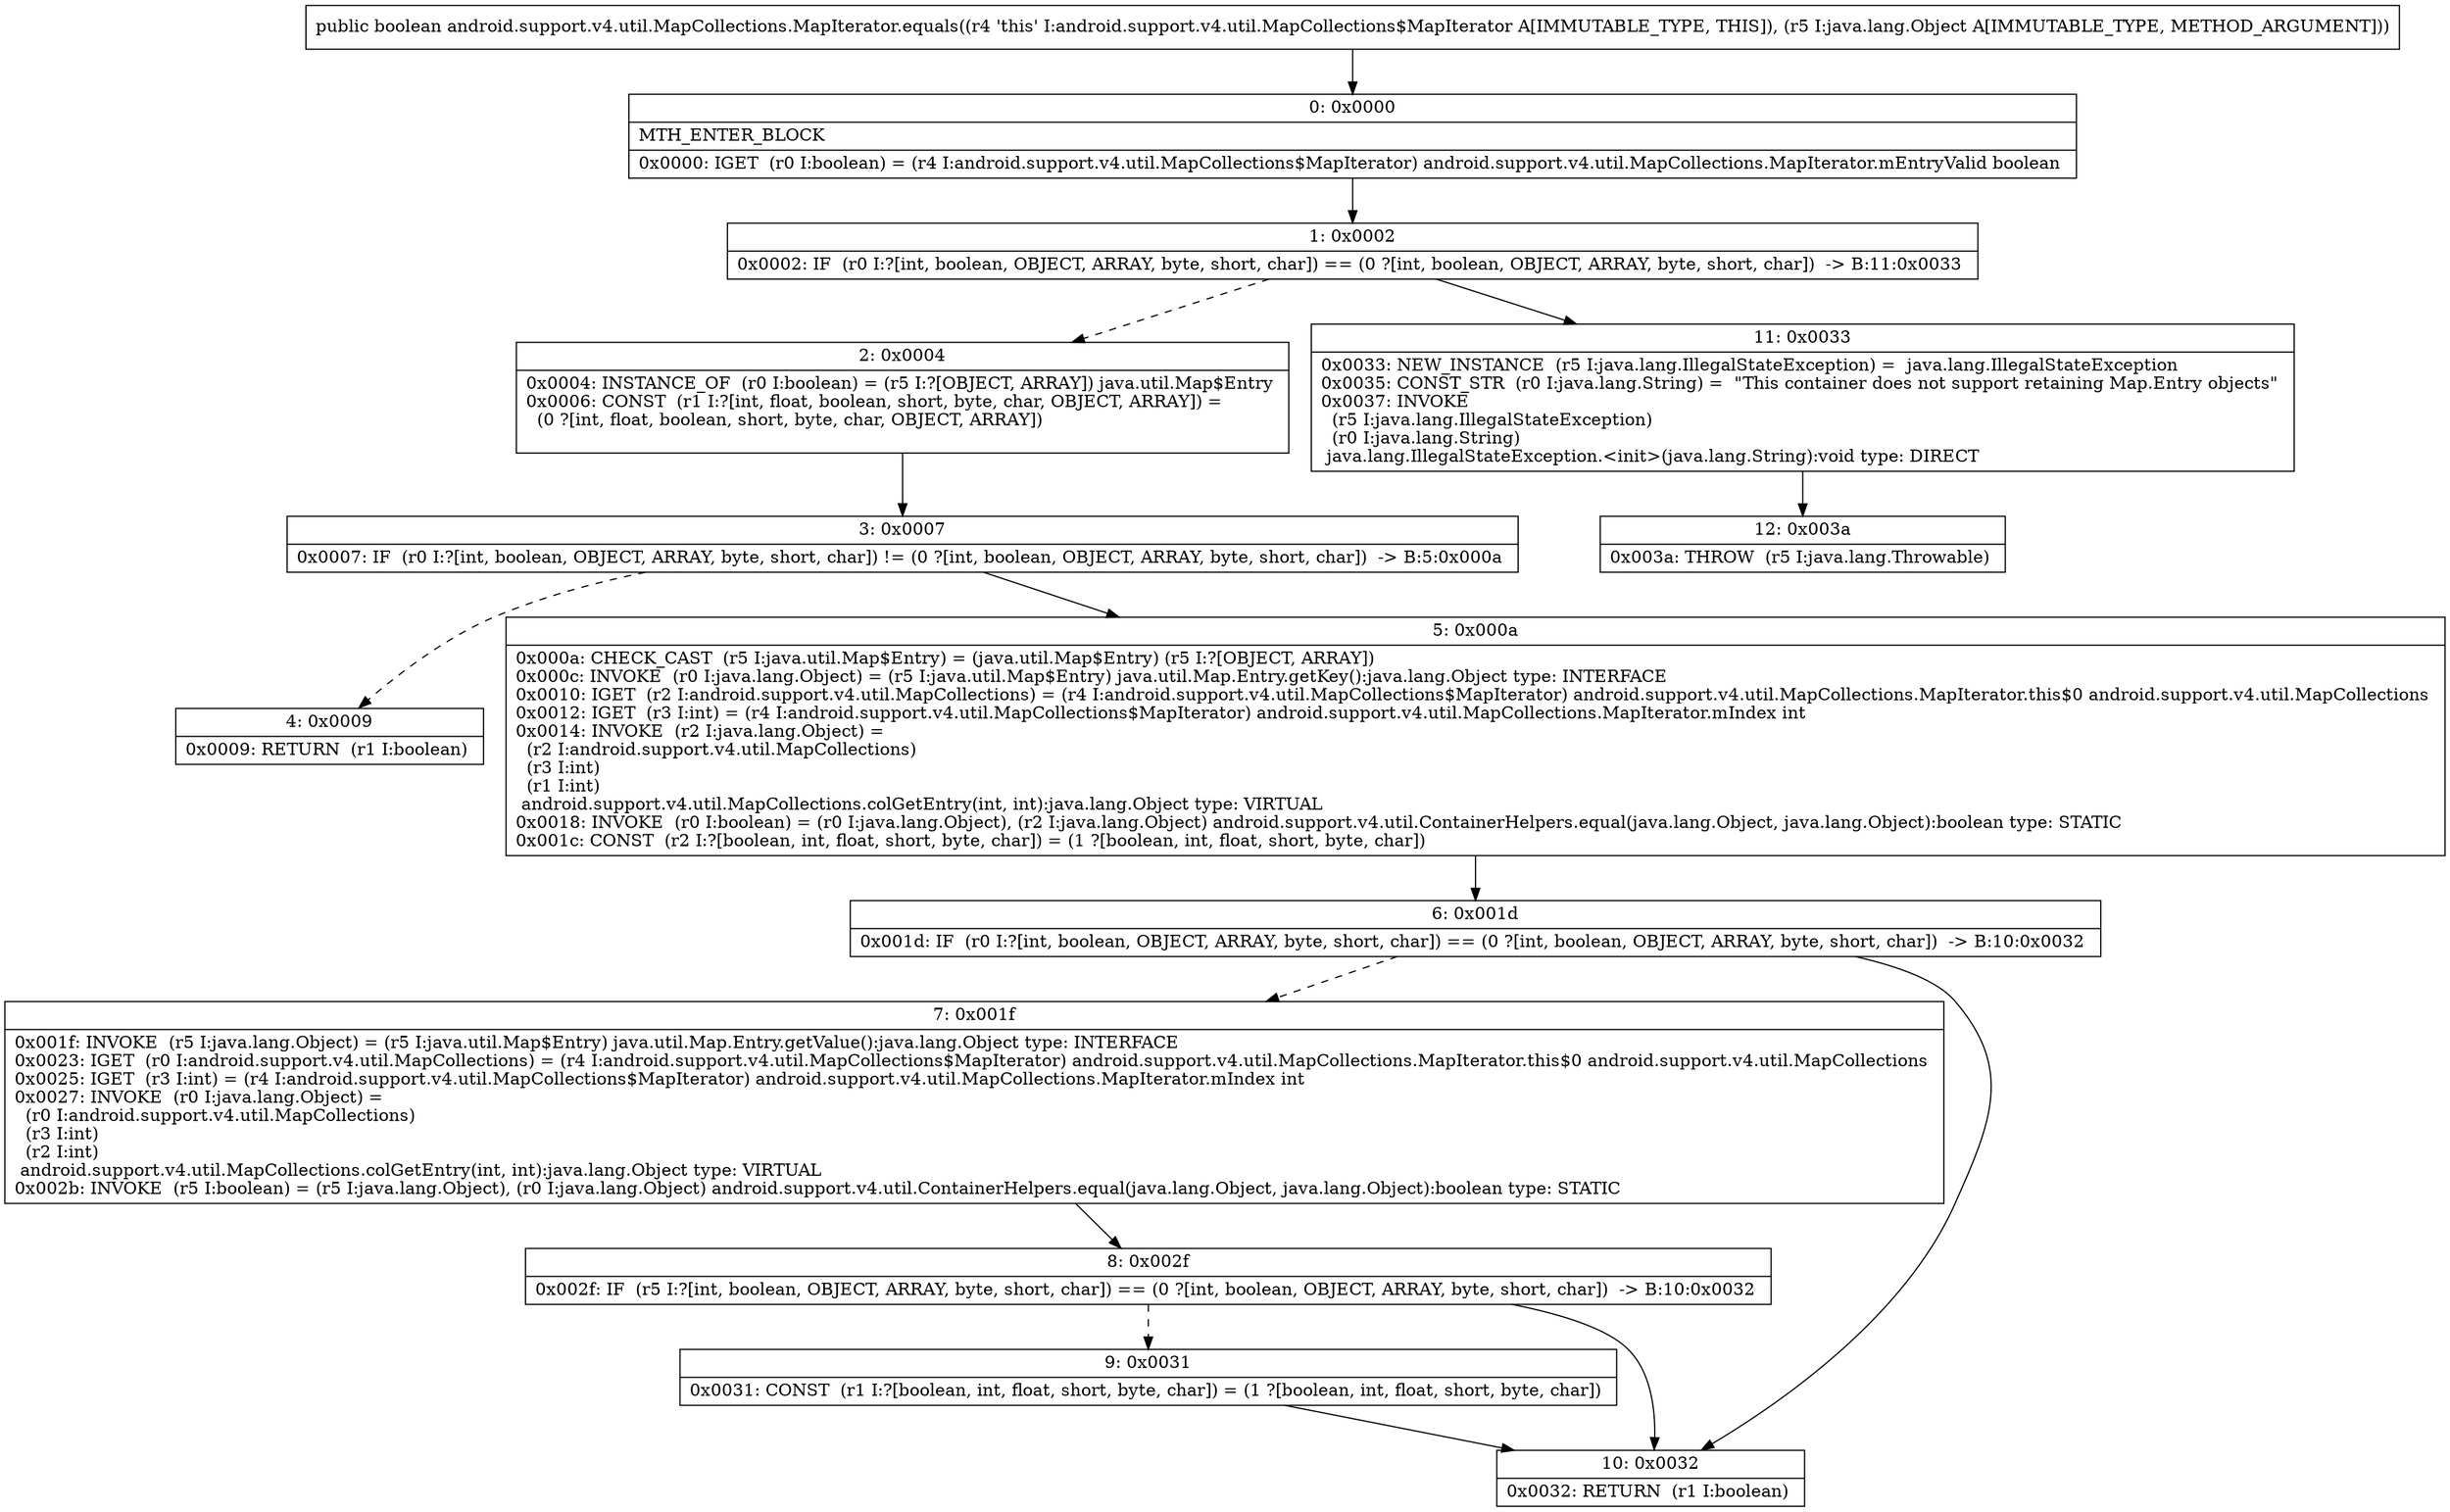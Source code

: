 digraph "CFG forandroid.support.v4.util.MapCollections.MapIterator.equals(Ljava\/lang\/Object;)Z" {
Node_0 [shape=record,label="{0\:\ 0x0000|MTH_ENTER_BLOCK\l|0x0000: IGET  (r0 I:boolean) = (r4 I:android.support.v4.util.MapCollections$MapIterator) android.support.v4.util.MapCollections.MapIterator.mEntryValid boolean \l}"];
Node_1 [shape=record,label="{1\:\ 0x0002|0x0002: IF  (r0 I:?[int, boolean, OBJECT, ARRAY, byte, short, char]) == (0 ?[int, boolean, OBJECT, ARRAY, byte, short, char])  \-\> B:11:0x0033 \l}"];
Node_2 [shape=record,label="{2\:\ 0x0004|0x0004: INSTANCE_OF  (r0 I:boolean) = (r5 I:?[OBJECT, ARRAY]) java.util.Map$Entry \l0x0006: CONST  (r1 I:?[int, float, boolean, short, byte, char, OBJECT, ARRAY]) = \l  (0 ?[int, float, boolean, short, byte, char, OBJECT, ARRAY])\l \l}"];
Node_3 [shape=record,label="{3\:\ 0x0007|0x0007: IF  (r0 I:?[int, boolean, OBJECT, ARRAY, byte, short, char]) != (0 ?[int, boolean, OBJECT, ARRAY, byte, short, char])  \-\> B:5:0x000a \l}"];
Node_4 [shape=record,label="{4\:\ 0x0009|0x0009: RETURN  (r1 I:boolean) \l}"];
Node_5 [shape=record,label="{5\:\ 0x000a|0x000a: CHECK_CAST  (r5 I:java.util.Map$Entry) = (java.util.Map$Entry) (r5 I:?[OBJECT, ARRAY]) \l0x000c: INVOKE  (r0 I:java.lang.Object) = (r5 I:java.util.Map$Entry) java.util.Map.Entry.getKey():java.lang.Object type: INTERFACE \l0x0010: IGET  (r2 I:android.support.v4.util.MapCollections) = (r4 I:android.support.v4.util.MapCollections$MapIterator) android.support.v4.util.MapCollections.MapIterator.this$0 android.support.v4.util.MapCollections \l0x0012: IGET  (r3 I:int) = (r4 I:android.support.v4.util.MapCollections$MapIterator) android.support.v4.util.MapCollections.MapIterator.mIndex int \l0x0014: INVOKE  (r2 I:java.lang.Object) = \l  (r2 I:android.support.v4.util.MapCollections)\l  (r3 I:int)\l  (r1 I:int)\l android.support.v4.util.MapCollections.colGetEntry(int, int):java.lang.Object type: VIRTUAL \l0x0018: INVOKE  (r0 I:boolean) = (r0 I:java.lang.Object), (r2 I:java.lang.Object) android.support.v4.util.ContainerHelpers.equal(java.lang.Object, java.lang.Object):boolean type: STATIC \l0x001c: CONST  (r2 I:?[boolean, int, float, short, byte, char]) = (1 ?[boolean, int, float, short, byte, char]) \l}"];
Node_6 [shape=record,label="{6\:\ 0x001d|0x001d: IF  (r0 I:?[int, boolean, OBJECT, ARRAY, byte, short, char]) == (0 ?[int, boolean, OBJECT, ARRAY, byte, short, char])  \-\> B:10:0x0032 \l}"];
Node_7 [shape=record,label="{7\:\ 0x001f|0x001f: INVOKE  (r5 I:java.lang.Object) = (r5 I:java.util.Map$Entry) java.util.Map.Entry.getValue():java.lang.Object type: INTERFACE \l0x0023: IGET  (r0 I:android.support.v4.util.MapCollections) = (r4 I:android.support.v4.util.MapCollections$MapIterator) android.support.v4.util.MapCollections.MapIterator.this$0 android.support.v4.util.MapCollections \l0x0025: IGET  (r3 I:int) = (r4 I:android.support.v4.util.MapCollections$MapIterator) android.support.v4.util.MapCollections.MapIterator.mIndex int \l0x0027: INVOKE  (r0 I:java.lang.Object) = \l  (r0 I:android.support.v4.util.MapCollections)\l  (r3 I:int)\l  (r2 I:int)\l android.support.v4.util.MapCollections.colGetEntry(int, int):java.lang.Object type: VIRTUAL \l0x002b: INVOKE  (r5 I:boolean) = (r5 I:java.lang.Object), (r0 I:java.lang.Object) android.support.v4.util.ContainerHelpers.equal(java.lang.Object, java.lang.Object):boolean type: STATIC \l}"];
Node_8 [shape=record,label="{8\:\ 0x002f|0x002f: IF  (r5 I:?[int, boolean, OBJECT, ARRAY, byte, short, char]) == (0 ?[int, boolean, OBJECT, ARRAY, byte, short, char])  \-\> B:10:0x0032 \l}"];
Node_9 [shape=record,label="{9\:\ 0x0031|0x0031: CONST  (r1 I:?[boolean, int, float, short, byte, char]) = (1 ?[boolean, int, float, short, byte, char]) \l}"];
Node_10 [shape=record,label="{10\:\ 0x0032|0x0032: RETURN  (r1 I:boolean) \l}"];
Node_11 [shape=record,label="{11\:\ 0x0033|0x0033: NEW_INSTANCE  (r5 I:java.lang.IllegalStateException) =  java.lang.IllegalStateException \l0x0035: CONST_STR  (r0 I:java.lang.String) =  \"This container does not support retaining Map.Entry objects\" \l0x0037: INVOKE  \l  (r5 I:java.lang.IllegalStateException)\l  (r0 I:java.lang.String)\l java.lang.IllegalStateException.\<init\>(java.lang.String):void type: DIRECT \l}"];
Node_12 [shape=record,label="{12\:\ 0x003a|0x003a: THROW  (r5 I:java.lang.Throwable) \l}"];
MethodNode[shape=record,label="{public boolean android.support.v4.util.MapCollections.MapIterator.equals((r4 'this' I:android.support.v4.util.MapCollections$MapIterator A[IMMUTABLE_TYPE, THIS]), (r5 I:java.lang.Object A[IMMUTABLE_TYPE, METHOD_ARGUMENT])) }"];
MethodNode -> Node_0;
Node_0 -> Node_1;
Node_1 -> Node_2[style=dashed];
Node_1 -> Node_11;
Node_2 -> Node_3;
Node_3 -> Node_4[style=dashed];
Node_3 -> Node_5;
Node_5 -> Node_6;
Node_6 -> Node_7[style=dashed];
Node_6 -> Node_10;
Node_7 -> Node_8;
Node_8 -> Node_9[style=dashed];
Node_8 -> Node_10;
Node_9 -> Node_10;
Node_11 -> Node_12;
}

